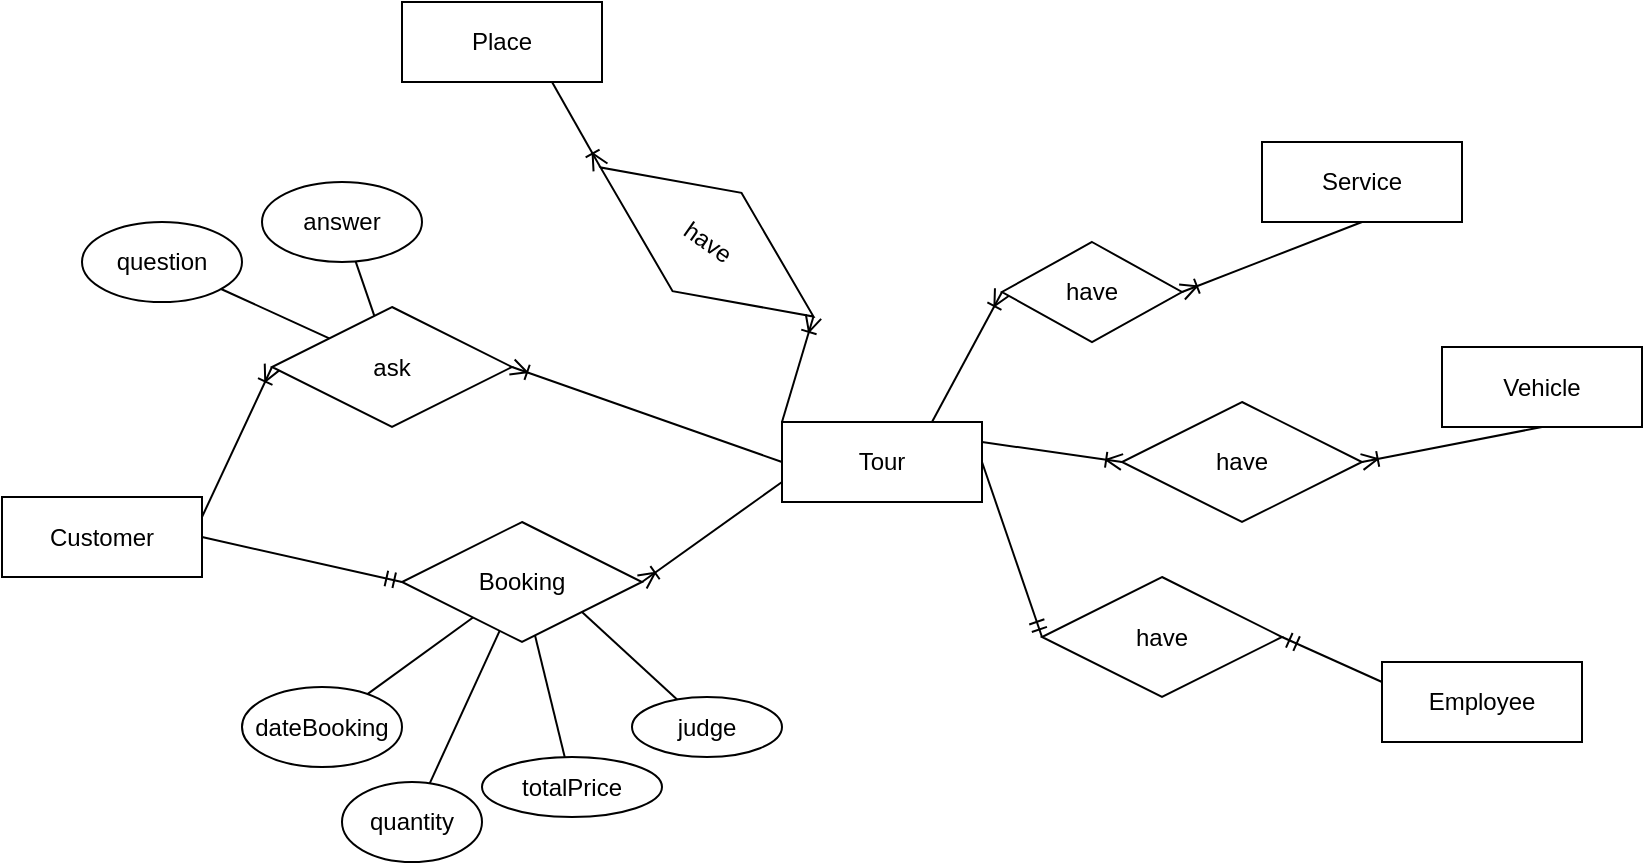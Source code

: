 <mxfile version="20.2.2" type="device"><diagram id="8PgpaxbXoaf0_tJ-Locr" name="Trang-1"><mxGraphModel dx="1438" dy="963" grid="0" gridSize="10" guides="1" tooltips="1" connect="1" arrows="1" fold="1" page="0" pageScale="1" pageWidth="827" pageHeight="1169" math="0" shadow="0"><root><mxCell id="0"/><mxCell id="1" parent="0"/><mxCell id="qHIaWywT-KSuk6T4BuUC-1" value="Place" style="whiteSpace=wrap;html=1;align=center;" parent="1" vertex="1"><mxGeometry x="180" y="-40" width="100" height="40" as="geometry"/></mxCell><mxCell id="qHIaWywT-KSuk6T4BuUC-2" value="Vehicle&lt;span style=&quot;color: rgba(0, 0, 0, 0); font-family: monospace; font-size: 0px; text-align: start;&quot;&gt;%3CmxGraphModel%3E%3Croot%3E%3CmxCell%20id%3D%220%22%2F%3E%3CmxCell%20id%3D%221%22%20parent%3D%220%22%2F%3E%3CmxCell%20id%3D%222%22%20value%3D%22Place%22%20style%3D%22whiteSpace%3Dwrap%3Bhtml%3D1%3Balign%3Dcenter%3B%22%20vertex%3D%221%22%20parent%3D%221%22%3E%3CmxGeometry%20x%3D%22150%22%20y%3D%22150%22%20width%3D%22100%22%20height%3D%2240%22%20as%3D%22geometry%22%2F%3E%3C%2FmxCell%3E%3C%2Froot%3E%3C%2FmxGraphModel%3E&lt;/span&gt;" style="whiteSpace=wrap;html=1;align=center;" parent="1" vertex="1"><mxGeometry x="700" y="132.5" width="100" height="40" as="geometry"/></mxCell><mxCell id="qHIaWywT-KSuk6T4BuUC-3" value="Customer" style="whiteSpace=wrap;html=1;align=center;" parent="1" vertex="1"><mxGeometry x="-20" y="207.5" width="100" height="40" as="geometry"/></mxCell><mxCell id="qHIaWywT-KSuk6T4BuUC-4" value="Employee" style="whiteSpace=wrap;html=1;align=center;" parent="1" vertex="1"><mxGeometry x="670" y="290" width="100" height="40" as="geometry"/></mxCell><mxCell id="qHIaWywT-KSuk6T4BuUC-5" value="Tour" style="whiteSpace=wrap;html=1;align=center;" parent="1" vertex="1"><mxGeometry x="370" y="170" width="100" height="40" as="geometry"/></mxCell><mxCell id="qHIaWywT-KSuk6T4BuUC-6" value="have" style="shape=rhombus;perimeter=rhombusPerimeter;whiteSpace=wrap;html=1;align=center;rotation=35;" parent="1" vertex="1"><mxGeometry x="267.5" y="50" width="130" height="60" as="geometry"/></mxCell><mxCell id="qHIaWywT-KSuk6T4BuUC-81" value="" style="rounded=0;orthogonalLoop=1;jettySize=auto;html=1;startArrow=none;startFill=0;endArrow=none;endFill=0;" parent="1" source="qHIaWywT-KSuk6T4BuUC-7" target="qHIaWywT-KSuk6T4BuUC-80" edge="1"><mxGeometry relative="1" as="geometry"/></mxCell><mxCell id="qHIaWywT-KSuk6T4BuUC-83" value="" style="rounded=0;orthogonalLoop=1;jettySize=auto;html=1;startArrow=none;startFill=0;endArrow=none;endFill=0;" parent="1" source="qHIaWywT-KSuk6T4BuUC-7" target="qHIaWywT-KSuk6T4BuUC-82" edge="1"><mxGeometry relative="1" as="geometry"/></mxCell><mxCell id="qHIaWywT-KSuk6T4BuUC-85" value="" style="rounded=0;orthogonalLoop=1;jettySize=auto;html=1;startArrow=none;startFill=0;endArrow=none;endFill=0;" parent="1" source="qHIaWywT-KSuk6T4BuUC-7" target="qHIaWywT-KSuk6T4BuUC-84" edge="1"><mxGeometry relative="1" as="geometry"/></mxCell><mxCell id="qHIaWywT-KSuk6T4BuUC-7" value="Booking" style="shape=rhombus;perimeter=rhombusPerimeter;whiteSpace=wrap;html=1;align=center;" parent="1" vertex="1"><mxGeometry x="180" y="220" width="120" height="60" as="geometry"/></mxCell><mxCell id="qHIaWywT-KSuk6T4BuUC-8" value="have" style="shape=rhombus;perimeter=rhombusPerimeter;whiteSpace=wrap;html=1;align=center;" parent="1" vertex="1"><mxGeometry x="540" y="160" width="120" height="60" as="geometry"/></mxCell><mxCell id="qHIaWywT-KSuk6T4BuUC-9" value="have" style="shape=rhombus;perimeter=rhombusPerimeter;whiteSpace=wrap;html=1;align=center;" parent="1" vertex="1"><mxGeometry x="500" y="247.5" width="120" height="60" as="geometry"/></mxCell><mxCell id="qHIaWywT-KSuk6T4BuUC-11" value="" style="fontSize=12;html=1;endArrow=ERoneToMany;rounded=0;entryX=1;entryY=0.5;entryDx=0;entryDy=0;exitX=0;exitY=0;exitDx=0;exitDy=0;" parent="1" source="qHIaWywT-KSuk6T4BuUC-5" target="qHIaWywT-KSuk6T4BuUC-6" edge="1"><mxGeometry width="100" height="100" relative="1" as="geometry"><mxPoint x="370" y="140" as="sourcePoint"/><mxPoint x="340" y="240" as="targetPoint"/></mxGeometry></mxCell><mxCell id="qHIaWywT-KSuk6T4BuUC-12" value="" style="fontSize=12;html=1;endArrow=ERoneToMany;rounded=0;exitX=0.75;exitY=1;exitDx=0;exitDy=0;entryX=0;entryY=0.5;entryDx=0;entryDy=0;" parent="1" source="qHIaWywT-KSuk6T4BuUC-1" target="qHIaWywT-KSuk6T4BuUC-6" edge="1"><mxGeometry width="100" height="100" relative="1" as="geometry"><mxPoint x="240" y="340" as="sourcePoint"/><mxPoint x="340" y="240" as="targetPoint"/></mxGeometry></mxCell><mxCell id="qHIaWywT-KSuk6T4BuUC-13" value="" style="fontSize=12;html=1;endArrow=ERoneToMany;rounded=0;entryX=1;entryY=0.5;entryDx=0;entryDy=0;exitX=0;exitY=0.75;exitDx=0;exitDy=0;" parent="1" source="qHIaWywT-KSuk6T4BuUC-5" target="qHIaWywT-KSuk6T4BuUC-7" edge="1"><mxGeometry width="100" height="100" relative="1" as="geometry"><mxPoint x="390" y="190" as="sourcePoint"/><mxPoint x="290" y="130" as="targetPoint"/></mxGeometry></mxCell><mxCell id="qHIaWywT-KSuk6T4BuUC-14" value="" style="fontSize=12;html=1;endArrow=ERmandOne;rounded=0;exitX=1;exitY=0.5;exitDx=0;exitDy=0;endFill=0;entryX=0;entryY=0.5;entryDx=0;entryDy=0;" parent="1" source="qHIaWywT-KSuk6T4BuUC-3" target="qHIaWywT-KSuk6T4BuUC-7" edge="1"><mxGeometry width="100" height="100" relative="1" as="geometry"><mxPoint x="35" y="72.5" as="sourcePoint"/><mxPoint x="-160" y="280" as="targetPoint"/></mxGeometry></mxCell><mxCell id="qHIaWywT-KSuk6T4BuUC-15" value="" style="fontSize=12;html=1;endArrow=ERoneToMany;rounded=0;entryX=0;entryY=0.5;entryDx=0;entryDy=0;exitX=1;exitY=0.25;exitDx=0;exitDy=0;" parent="1" source="qHIaWywT-KSuk6T4BuUC-5" target="qHIaWywT-KSuk6T4BuUC-8" edge="1"><mxGeometry width="100" height="100" relative="1" as="geometry"><mxPoint x="390" y="190" as="sourcePoint"/><mxPoint x="290" y="130" as="targetPoint"/></mxGeometry></mxCell><mxCell id="qHIaWywT-KSuk6T4BuUC-16" value="" style="fontSize=12;html=1;endArrow=ERmandOne;rounded=0;exitX=1;exitY=0.5;exitDx=0;exitDy=0;endFill=0;entryX=0;entryY=0.5;entryDx=0;entryDy=0;" parent="1" source="qHIaWywT-KSuk6T4BuUC-5" target="qHIaWywT-KSuk6T4BuUC-9" edge="1"><mxGeometry width="100" height="100" relative="1" as="geometry"><mxPoint x="490" y="190" as="sourcePoint"/><mxPoint x="560" y="130" as="targetPoint"/></mxGeometry></mxCell><mxCell id="qHIaWywT-KSuk6T4BuUC-17" value="" style="fontSize=12;html=1;endArrow=ERmandOne;rounded=0;exitX=0;exitY=0.25;exitDx=0;exitDy=0;endFill=0;entryX=1;entryY=0.5;entryDx=0;entryDy=0;" parent="1" source="qHIaWywT-KSuk6T4BuUC-4" target="qHIaWywT-KSuk6T4BuUC-9" edge="1"><mxGeometry width="100" height="100" relative="1" as="geometry"><mxPoint x="460" y="242.5" as="sourcePoint"/><mxPoint x="530" y="332.5" as="targetPoint"/></mxGeometry></mxCell><mxCell id="qHIaWywT-KSuk6T4BuUC-18" value="" style="fontSize=12;html=1;endArrow=ERoneToMany;rounded=0;entryX=1;entryY=0.5;entryDx=0;entryDy=0;exitX=0.5;exitY=1;exitDx=0;exitDy=0;" parent="1" source="qHIaWywT-KSuk6T4BuUC-2" target="qHIaWywT-KSuk6T4BuUC-8" edge="1"><mxGeometry width="100" height="100" relative="1" as="geometry"><mxPoint x="380" y="337.5" as="sourcePoint"/><mxPoint x="360" y="417.5" as="targetPoint"/></mxGeometry></mxCell><mxCell id="qHIaWywT-KSuk6T4BuUC-80" value="dateBooking" style="ellipse;whiteSpace=wrap;html=1;" parent="1" vertex="1"><mxGeometry x="100" y="302.5" width="80" height="40" as="geometry"/></mxCell><mxCell id="qHIaWywT-KSuk6T4BuUC-82" value="quantity" style="ellipse;whiteSpace=wrap;html=1;" parent="1" vertex="1"><mxGeometry x="150" y="350" width="70" height="40" as="geometry"/></mxCell><mxCell id="qHIaWywT-KSuk6T4BuUC-84" value="totalPrice" style="ellipse;whiteSpace=wrap;html=1;" parent="1" vertex="1"><mxGeometry x="220" y="337.5" width="90" height="30" as="geometry"/></mxCell><mxCell id="qHIaWywT-KSuk6T4BuUC-90" value="" style="rounded=0;orthogonalLoop=1;jettySize=auto;html=1;startArrow=none;startFill=0;endArrow=none;endFill=0;" parent="1" source="qHIaWywT-KSuk6T4BuUC-86" target="qHIaWywT-KSuk6T4BuUC-89" edge="1"><mxGeometry relative="1" as="geometry"/></mxCell><mxCell id="qHIaWywT-KSuk6T4BuUC-92" value="" style="rounded=0;orthogonalLoop=1;jettySize=auto;html=1;startArrow=none;startFill=0;endArrow=none;endFill=0;" parent="1" source="qHIaWywT-KSuk6T4BuUC-86" target="qHIaWywT-KSuk6T4BuUC-91" edge="1"><mxGeometry relative="1" as="geometry"/></mxCell><mxCell id="qHIaWywT-KSuk6T4BuUC-86" value="ask" style="shape=rhombus;perimeter=rhombusPerimeter;whiteSpace=wrap;html=1;align=center;" parent="1" vertex="1"><mxGeometry x="115" y="112.5" width="120" height="60" as="geometry"/></mxCell><mxCell id="qHIaWywT-KSuk6T4BuUC-87" value="" style="fontSize=12;html=1;endArrow=ERoneToMany;rounded=0;entryX=1;entryY=0.5;entryDx=0;entryDy=0;exitX=0;exitY=0.5;exitDx=0;exitDy=0;" parent="1" source="qHIaWywT-KSuk6T4BuUC-5" target="qHIaWywT-KSuk6T4BuUC-86" edge="1"><mxGeometry width="100" height="100" relative="1" as="geometry"><mxPoint x="310" y="190" as="sourcePoint"/><mxPoint x="290" y="130" as="targetPoint"/></mxGeometry></mxCell><mxCell id="qHIaWywT-KSuk6T4BuUC-89" value="question" style="ellipse;whiteSpace=wrap;html=1;" parent="1" vertex="1"><mxGeometry x="20" y="70" width="80" height="40" as="geometry"/></mxCell><mxCell id="qHIaWywT-KSuk6T4BuUC-91" value="answer" style="ellipse;whiteSpace=wrap;html=1;" parent="1" vertex="1"><mxGeometry x="110" y="50" width="80" height="40" as="geometry"/></mxCell><mxCell id="qHIaWywT-KSuk6T4BuUC-93" value="" style="rounded=0;orthogonalLoop=1;jettySize=auto;html=1;startArrow=none;startFill=0;endArrow=none;endFill=0;exitX=1;exitY=1;exitDx=0;exitDy=0;" parent="1" source="qHIaWywT-KSuk6T4BuUC-7" target="qHIaWywT-KSuk6T4BuUC-96" edge="1"><mxGeometry relative="1" as="geometry"><mxPoint x="305.625" y="410" as="sourcePoint"/></mxGeometry></mxCell><mxCell id="qHIaWywT-KSuk6T4BuUC-96" value="judge" style="ellipse;whiteSpace=wrap;html=1;" parent="1" vertex="1"><mxGeometry x="295" y="307.5" width="75" height="30" as="geometry"/></mxCell><mxCell id="qHIaWywT-KSuk6T4BuUC-100" value="" style="fontSize=12;html=1;endArrow=ERoneToMany;rounded=0;exitX=1;exitY=0.25;exitDx=0;exitDy=0;entryX=0;entryY=0.5;entryDx=0;entryDy=0;" parent="1" source="qHIaWywT-KSuk6T4BuUC-3" target="qHIaWywT-KSuk6T4BuUC-86" edge="1"><mxGeometry width="100" height="100" relative="1" as="geometry"><mxPoint x="65" y="-107.5" as="sourcePoint"/><mxPoint x="105" y="-27.5" as="targetPoint"/></mxGeometry></mxCell><mxCell id="qHIaWywT-KSuk6T4BuUC-106" value="Service" style="whiteSpace=wrap;html=1;align=center;" parent="1" vertex="1"><mxGeometry x="610" y="30" width="100" height="40" as="geometry"/></mxCell><mxCell id="qHIaWywT-KSuk6T4BuUC-112" value="have" style="shape=rhombus;perimeter=rhombusPerimeter;whiteSpace=wrap;html=1;align=center;rotation=0;" parent="1" vertex="1"><mxGeometry x="480" y="80" width="90" height="50" as="geometry"/></mxCell><mxCell id="qHIaWywT-KSuk6T4BuUC-113" value="" style="fontSize=12;html=1;endArrow=ERoneToMany;rounded=0;entryX=0;entryY=0.5;entryDx=0;entryDy=0;exitX=0.75;exitY=0;exitDx=0;exitDy=0;" parent="1" source="qHIaWywT-KSuk6T4BuUC-5" target="qHIaWywT-KSuk6T4BuUC-112" edge="1"><mxGeometry width="100" height="100" relative="1" as="geometry"><mxPoint x="480" y="190" as="sourcePoint"/><mxPoint x="560" y="145" as="targetPoint"/></mxGeometry></mxCell><mxCell id="qHIaWywT-KSuk6T4BuUC-114" value="" style="fontSize=12;html=1;endArrow=ERoneToMany;rounded=0;entryX=1;entryY=0.5;entryDx=0;entryDy=0;exitX=0.5;exitY=1;exitDx=0;exitDy=0;" parent="1" source="qHIaWywT-KSuk6T4BuUC-106" target="qHIaWywT-KSuk6T4BuUC-112" edge="1"><mxGeometry width="100" height="100" relative="1" as="geometry"><mxPoint x="830" y="182.5" as="sourcePoint"/><mxPoint x="730" y="237.5" as="targetPoint"/></mxGeometry></mxCell></root></mxGraphModel></diagram></mxfile>